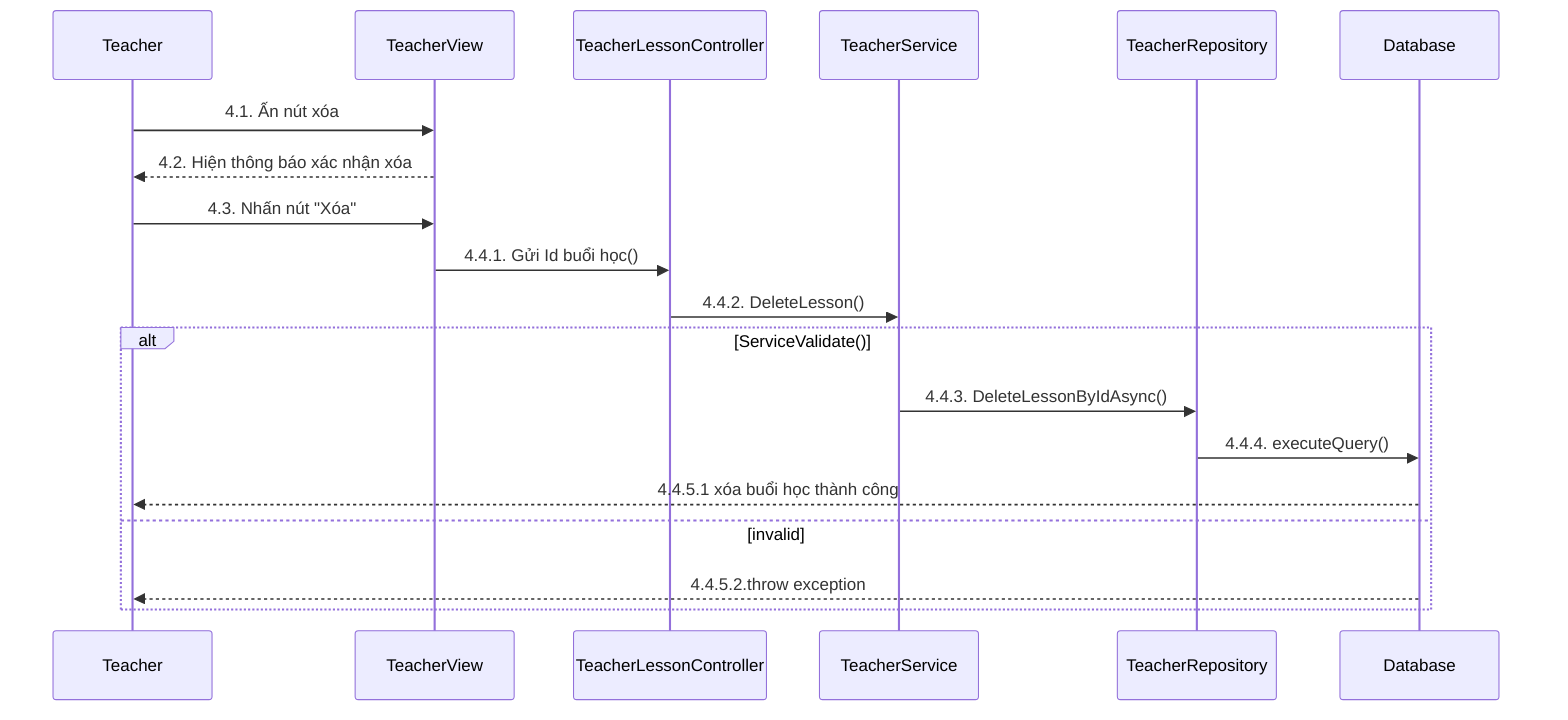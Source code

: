 sequenceDiagram
    participant Teacher
    participant TeacherView
    participant TeacherLessonController
    participant TeacherService
    participant TeacherRepository
    participant Database

    Teacher->>TeacherView: 4.1. Ấn nút xóa
    TeacherView-->>Teacher: 4.2. Hiện thông báo xác nhận xóa
    Teacher->>TeacherView: 4.3. Nhấn nút "Xóa"
    TeacherView->>TeacherLessonController: 4.4.1. Gửi Id buổi học()
    TeacherLessonController->>TeacherService: 4.4.2. DeleteLesson()
    alt ServiceValidate()
        TeacherService->>TeacherRepository: 4.4.3. DeleteLessonByIdAsync()
        TeacherRepository->>Database: 4.4.4. executeQuery()

        Database-->>Teacher: 4.4.5.1 xóa buổi học thành công
    else invalid
        Database-->>Teacher: 4.4.5.2.throw exception
    end